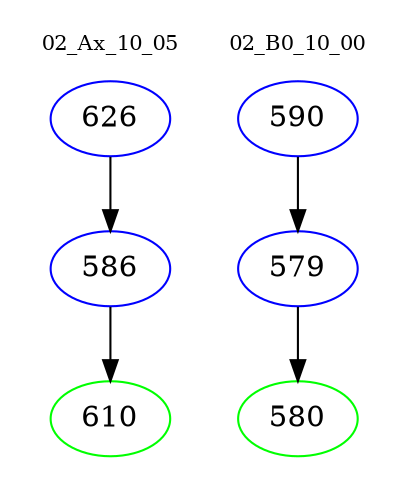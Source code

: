 digraph{
subgraph cluster_0 {
color = white
label = "02_Ax_10_05";
fontsize=10;
T0_626 [label="626", color="blue"]
T0_626 -> T0_586 [color="black"]
T0_586 [label="586", color="blue"]
T0_586 -> T0_610 [color="black"]
T0_610 [label="610", color="green"]
}
subgraph cluster_1 {
color = white
label = "02_B0_10_00";
fontsize=10;
T1_590 [label="590", color="blue"]
T1_590 -> T1_579 [color="black"]
T1_579 [label="579", color="blue"]
T1_579 -> T1_580 [color="black"]
T1_580 [label="580", color="green"]
}
}
